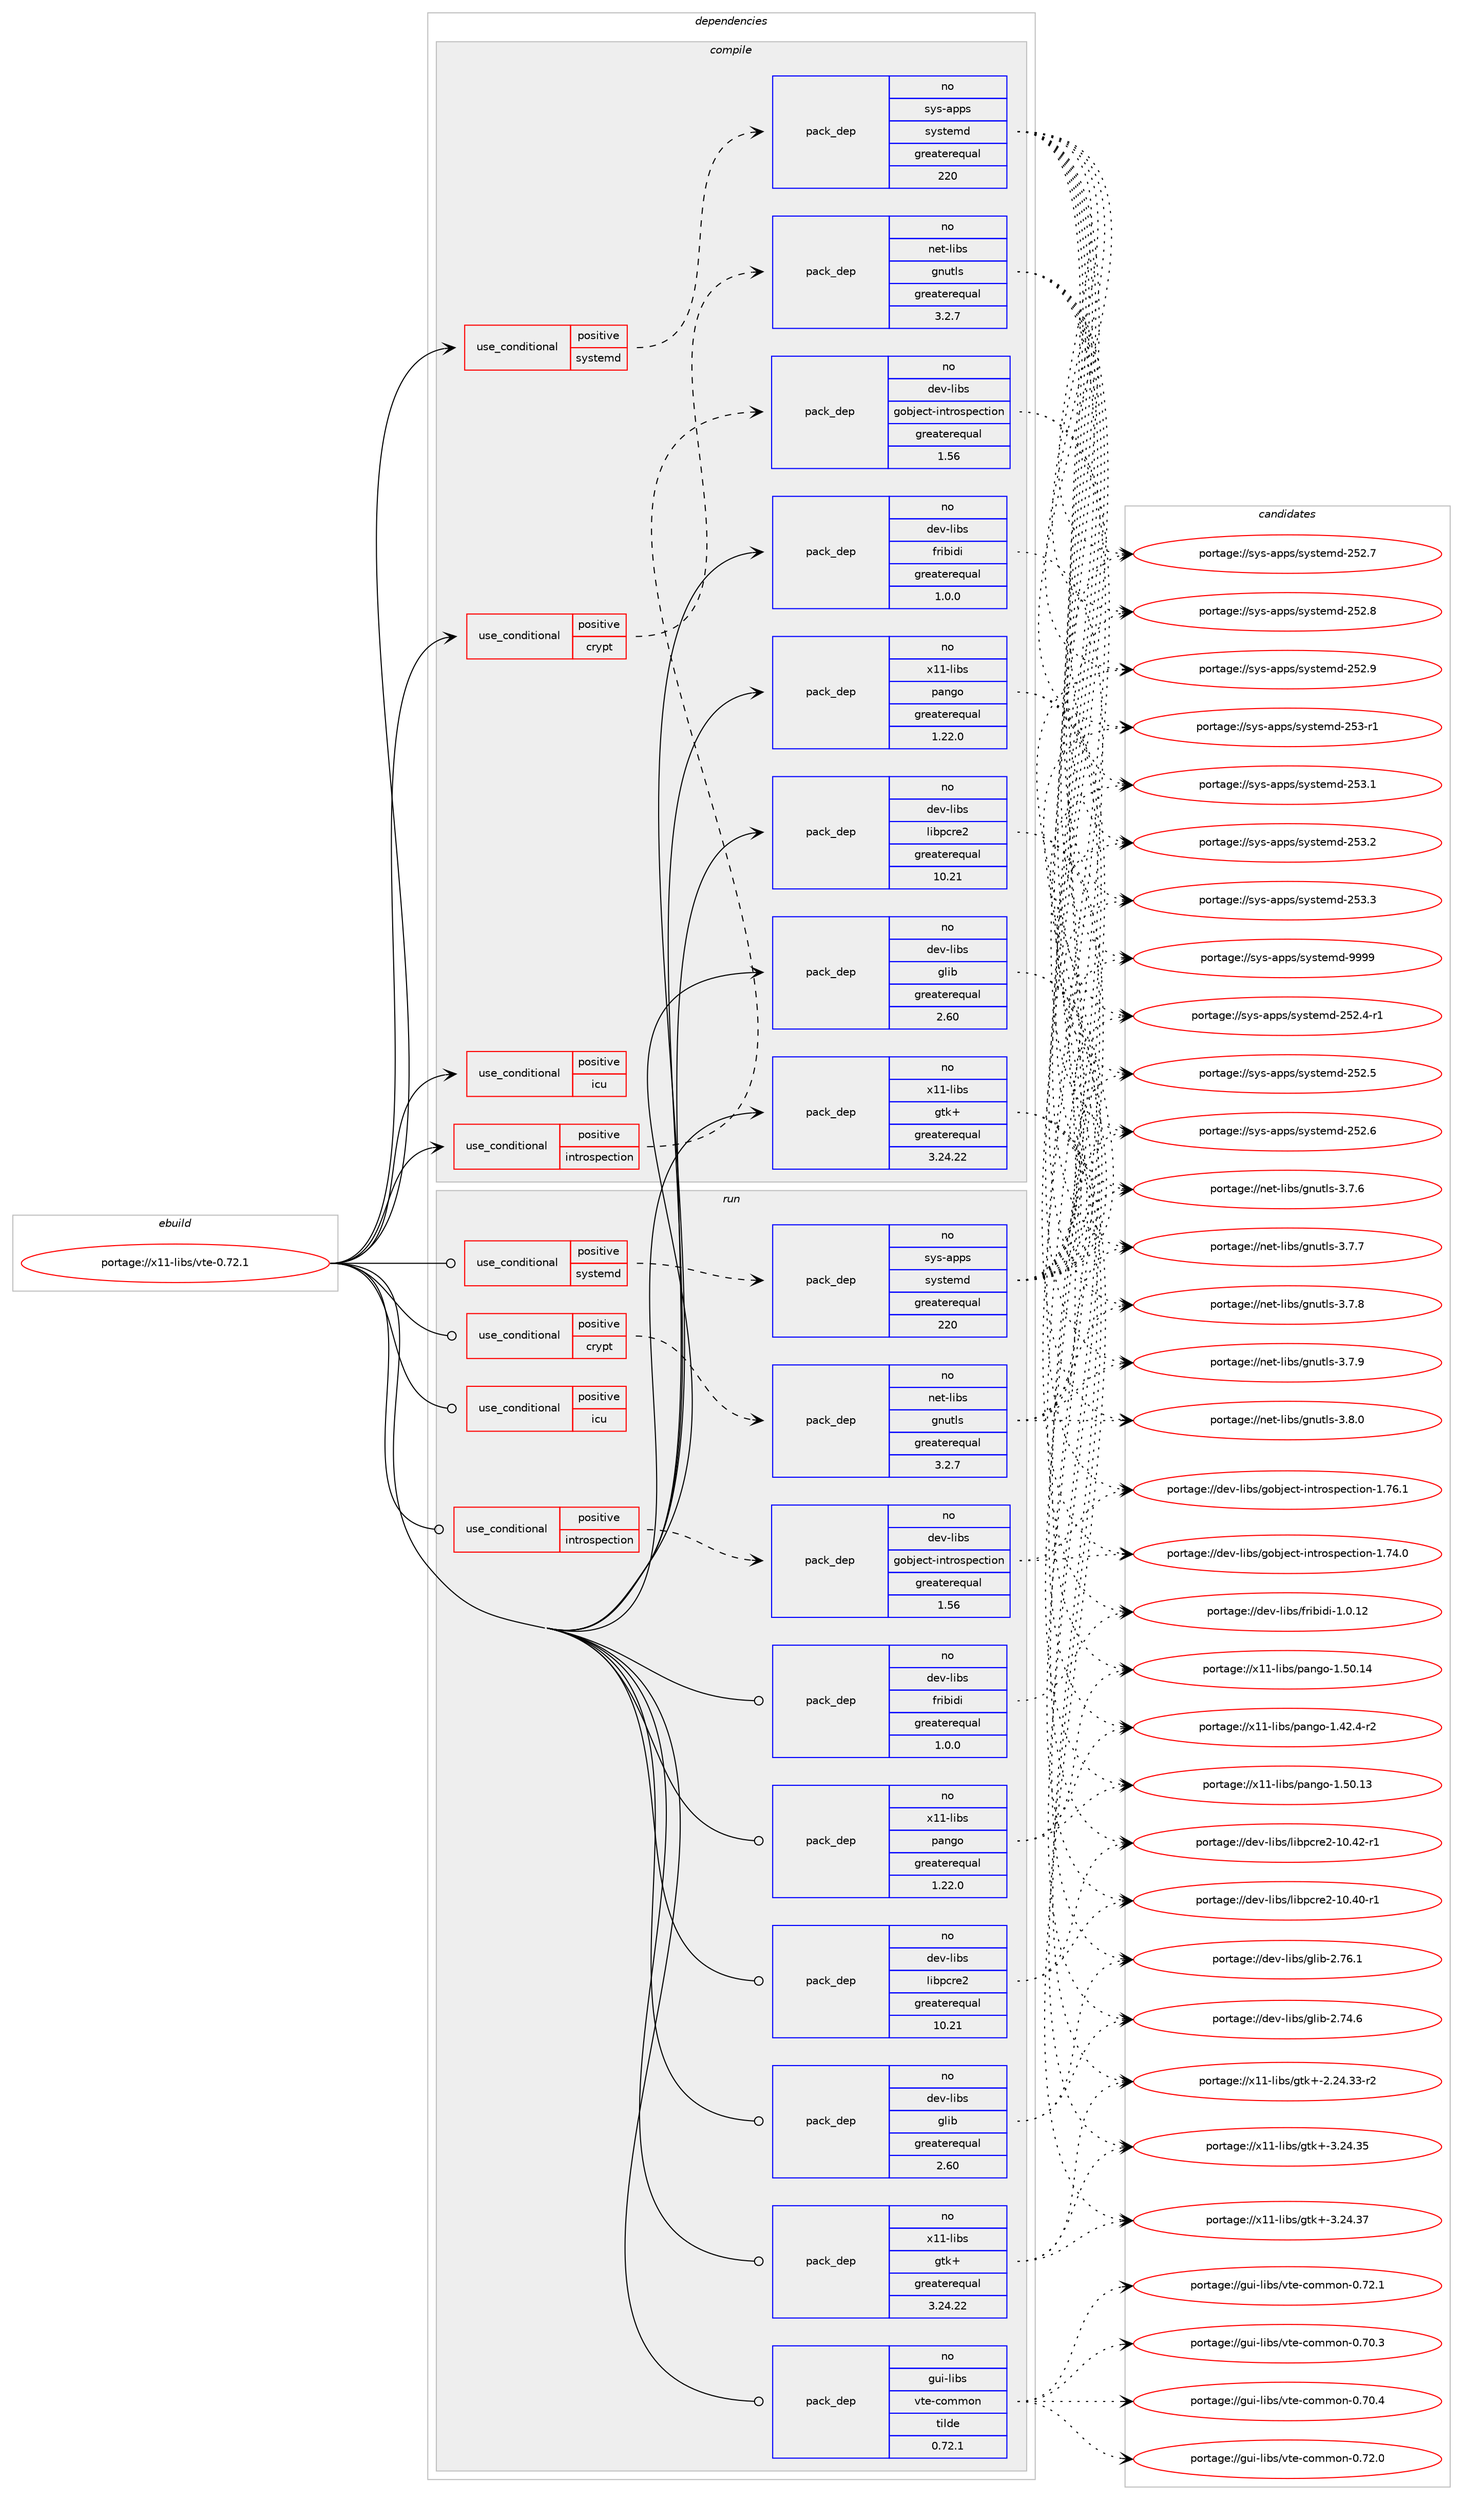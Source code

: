 digraph prolog {

# *************
# Graph options
# *************

newrank=true;
concentrate=true;
compound=true;
graph [rankdir=LR,fontname=Helvetica,fontsize=10,ranksep=1.5];#, ranksep=2.5, nodesep=0.2];
edge  [arrowhead=vee];
node  [fontname=Helvetica,fontsize=10];

# **********
# The ebuild
# **********

subgraph cluster_leftcol {
color=gray;
rank=same;
label=<<i>ebuild</i>>;
id [label="portage://x11-libs/vte-0.72.1", color=red, width=4, href="../x11-libs/vte-0.72.1.svg"];
}

# ****************
# The dependencies
# ****************

subgraph cluster_midcol {
color=gray;
label=<<i>dependencies</i>>;
subgraph cluster_compile {
fillcolor="#eeeeee";
style=filled;
label=<<i>compile</i>>;
subgraph cond136 {
dependency476 [label=<<TABLE BORDER="0" CELLBORDER="1" CELLSPACING="0" CELLPADDING="4"><TR><TD ROWSPAN="3" CELLPADDING="10">use_conditional</TD></TR><TR><TD>positive</TD></TR><TR><TD>crypt</TD></TR></TABLE>>, shape=none, color=red];
subgraph pack301 {
dependency477 [label=<<TABLE BORDER="0" CELLBORDER="1" CELLSPACING="0" CELLPADDING="4" WIDTH="220"><TR><TD ROWSPAN="6" CELLPADDING="30">pack_dep</TD></TR><TR><TD WIDTH="110">no</TD></TR><TR><TD>net-libs</TD></TR><TR><TD>gnutls</TD></TR><TR><TD>greaterequal</TD></TR><TR><TD>3.2.7</TD></TR></TABLE>>, shape=none, color=blue];
}
dependency476:e -> dependency477:w [weight=20,style="dashed",arrowhead="vee"];
}
id:e -> dependency476:w [weight=20,style="solid",arrowhead="vee"];
subgraph cond137 {
dependency478 [label=<<TABLE BORDER="0" CELLBORDER="1" CELLSPACING="0" CELLPADDING="4"><TR><TD ROWSPAN="3" CELLPADDING="10">use_conditional</TD></TR><TR><TD>positive</TD></TR><TR><TD>icu</TD></TR></TABLE>>, shape=none, color=red];
# *** BEGIN UNKNOWN DEPENDENCY TYPE (TODO) ***
# dependency478 -> package_dependency(portage://x11-libs/vte-0.72.1,install,no,dev-libs,icu,none,[,,],any_same_slot,[])
# *** END UNKNOWN DEPENDENCY TYPE (TODO) ***

}
id:e -> dependency478:w [weight=20,style="solid",arrowhead="vee"];
subgraph cond138 {
dependency479 [label=<<TABLE BORDER="0" CELLBORDER="1" CELLSPACING="0" CELLPADDING="4"><TR><TD ROWSPAN="3" CELLPADDING="10">use_conditional</TD></TR><TR><TD>positive</TD></TR><TR><TD>introspection</TD></TR></TABLE>>, shape=none, color=red];
subgraph pack302 {
dependency480 [label=<<TABLE BORDER="0" CELLBORDER="1" CELLSPACING="0" CELLPADDING="4" WIDTH="220"><TR><TD ROWSPAN="6" CELLPADDING="30">pack_dep</TD></TR><TR><TD WIDTH="110">no</TD></TR><TR><TD>dev-libs</TD></TR><TR><TD>gobject-introspection</TD></TR><TR><TD>greaterequal</TD></TR><TR><TD>1.56</TD></TR></TABLE>>, shape=none, color=blue];
}
dependency479:e -> dependency480:w [weight=20,style="dashed",arrowhead="vee"];
}
id:e -> dependency479:w [weight=20,style="solid",arrowhead="vee"];
subgraph cond139 {
dependency481 [label=<<TABLE BORDER="0" CELLBORDER="1" CELLSPACING="0" CELLPADDING="4"><TR><TD ROWSPAN="3" CELLPADDING="10">use_conditional</TD></TR><TR><TD>positive</TD></TR><TR><TD>systemd</TD></TR></TABLE>>, shape=none, color=red];
subgraph pack303 {
dependency482 [label=<<TABLE BORDER="0" CELLBORDER="1" CELLSPACING="0" CELLPADDING="4" WIDTH="220"><TR><TD ROWSPAN="6" CELLPADDING="30">pack_dep</TD></TR><TR><TD WIDTH="110">no</TD></TR><TR><TD>sys-apps</TD></TR><TR><TD>systemd</TD></TR><TR><TD>greaterequal</TD></TR><TR><TD>220</TD></TR></TABLE>>, shape=none, color=blue];
}
dependency481:e -> dependency482:w [weight=20,style="dashed",arrowhead="vee"];
}
id:e -> dependency481:w [weight=20,style="solid",arrowhead="vee"];
subgraph pack304 {
dependency483 [label=<<TABLE BORDER="0" CELLBORDER="1" CELLSPACING="0" CELLPADDING="4" WIDTH="220"><TR><TD ROWSPAN="6" CELLPADDING="30">pack_dep</TD></TR><TR><TD WIDTH="110">no</TD></TR><TR><TD>dev-libs</TD></TR><TR><TD>fribidi</TD></TR><TR><TD>greaterequal</TD></TR><TR><TD>1.0.0</TD></TR></TABLE>>, shape=none, color=blue];
}
id:e -> dependency483:w [weight=20,style="solid",arrowhead="vee"];
subgraph pack305 {
dependency484 [label=<<TABLE BORDER="0" CELLBORDER="1" CELLSPACING="0" CELLPADDING="4" WIDTH="220"><TR><TD ROWSPAN="6" CELLPADDING="30">pack_dep</TD></TR><TR><TD WIDTH="110">no</TD></TR><TR><TD>dev-libs</TD></TR><TR><TD>glib</TD></TR><TR><TD>greaterequal</TD></TR><TR><TD>2.60</TD></TR></TABLE>>, shape=none, color=blue];
}
id:e -> dependency484:w [weight=20,style="solid",arrowhead="vee"];
subgraph pack306 {
dependency485 [label=<<TABLE BORDER="0" CELLBORDER="1" CELLSPACING="0" CELLPADDING="4" WIDTH="220"><TR><TD ROWSPAN="6" CELLPADDING="30">pack_dep</TD></TR><TR><TD WIDTH="110">no</TD></TR><TR><TD>dev-libs</TD></TR><TR><TD>libpcre2</TD></TR><TR><TD>greaterequal</TD></TR><TR><TD>10.21</TD></TR></TABLE>>, shape=none, color=blue];
}
id:e -> dependency485:w [weight=20,style="solid",arrowhead="vee"];
# *** BEGIN UNKNOWN DEPENDENCY TYPE (TODO) ***
# id -> package_dependency(portage://x11-libs/vte-0.72.1,install,no,sys-libs,zlib,none,[,,],[],[])
# *** END UNKNOWN DEPENDENCY TYPE (TODO) ***

subgraph pack307 {
dependency486 [label=<<TABLE BORDER="0" CELLBORDER="1" CELLSPACING="0" CELLPADDING="4" WIDTH="220"><TR><TD ROWSPAN="6" CELLPADDING="30">pack_dep</TD></TR><TR><TD WIDTH="110">no</TD></TR><TR><TD>x11-libs</TD></TR><TR><TD>gtk+</TD></TR><TR><TD>greaterequal</TD></TR><TR><TD>3.24.22</TD></TR></TABLE>>, shape=none, color=blue];
}
id:e -> dependency486:w [weight=20,style="solid",arrowhead="vee"];
subgraph pack308 {
dependency487 [label=<<TABLE BORDER="0" CELLBORDER="1" CELLSPACING="0" CELLPADDING="4" WIDTH="220"><TR><TD ROWSPAN="6" CELLPADDING="30">pack_dep</TD></TR><TR><TD WIDTH="110">no</TD></TR><TR><TD>x11-libs</TD></TR><TR><TD>pango</TD></TR><TR><TD>greaterequal</TD></TR><TR><TD>1.22.0</TD></TR></TABLE>>, shape=none, color=blue];
}
id:e -> dependency487:w [weight=20,style="solid",arrowhead="vee"];
# *** BEGIN UNKNOWN DEPENDENCY TYPE (TODO) ***
# id -> package_dependency(portage://x11-libs/vte-0.72.1,install,no,x11-libs,pango,none,[,,],[],[use(optenable(introspection),none)])
# *** END UNKNOWN DEPENDENCY TYPE (TODO) ***

}
subgraph cluster_compileandrun {
fillcolor="#eeeeee";
style=filled;
label=<<i>compile and run</i>>;
}
subgraph cluster_run {
fillcolor="#eeeeee";
style=filled;
label=<<i>run</i>>;
subgraph cond140 {
dependency488 [label=<<TABLE BORDER="0" CELLBORDER="1" CELLSPACING="0" CELLPADDING="4"><TR><TD ROWSPAN="3" CELLPADDING="10">use_conditional</TD></TR><TR><TD>positive</TD></TR><TR><TD>crypt</TD></TR></TABLE>>, shape=none, color=red];
subgraph pack309 {
dependency489 [label=<<TABLE BORDER="0" CELLBORDER="1" CELLSPACING="0" CELLPADDING="4" WIDTH="220"><TR><TD ROWSPAN="6" CELLPADDING="30">pack_dep</TD></TR><TR><TD WIDTH="110">no</TD></TR><TR><TD>net-libs</TD></TR><TR><TD>gnutls</TD></TR><TR><TD>greaterequal</TD></TR><TR><TD>3.2.7</TD></TR></TABLE>>, shape=none, color=blue];
}
dependency488:e -> dependency489:w [weight=20,style="dashed",arrowhead="vee"];
}
id:e -> dependency488:w [weight=20,style="solid",arrowhead="odot"];
subgraph cond141 {
dependency490 [label=<<TABLE BORDER="0" CELLBORDER="1" CELLSPACING="0" CELLPADDING="4"><TR><TD ROWSPAN="3" CELLPADDING="10">use_conditional</TD></TR><TR><TD>positive</TD></TR><TR><TD>icu</TD></TR></TABLE>>, shape=none, color=red];
# *** BEGIN UNKNOWN DEPENDENCY TYPE (TODO) ***
# dependency490 -> package_dependency(portage://x11-libs/vte-0.72.1,run,no,dev-libs,icu,none,[,,],any_same_slot,[])
# *** END UNKNOWN DEPENDENCY TYPE (TODO) ***

}
id:e -> dependency490:w [weight=20,style="solid",arrowhead="odot"];
subgraph cond142 {
dependency491 [label=<<TABLE BORDER="0" CELLBORDER="1" CELLSPACING="0" CELLPADDING="4"><TR><TD ROWSPAN="3" CELLPADDING="10">use_conditional</TD></TR><TR><TD>positive</TD></TR><TR><TD>introspection</TD></TR></TABLE>>, shape=none, color=red];
subgraph pack310 {
dependency492 [label=<<TABLE BORDER="0" CELLBORDER="1" CELLSPACING="0" CELLPADDING="4" WIDTH="220"><TR><TD ROWSPAN="6" CELLPADDING="30">pack_dep</TD></TR><TR><TD WIDTH="110">no</TD></TR><TR><TD>dev-libs</TD></TR><TR><TD>gobject-introspection</TD></TR><TR><TD>greaterequal</TD></TR><TR><TD>1.56</TD></TR></TABLE>>, shape=none, color=blue];
}
dependency491:e -> dependency492:w [weight=20,style="dashed",arrowhead="vee"];
}
id:e -> dependency491:w [weight=20,style="solid",arrowhead="odot"];
subgraph cond143 {
dependency493 [label=<<TABLE BORDER="0" CELLBORDER="1" CELLSPACING="0" CELLPADDING="4"><TR><TD ROWSPAN="3" CELLPADDING="10">use_conditional</TD></TR><TR><TD>positive</TD></TR><TR><TD>systemd</TD></TR></TABLE>>, shape=none, color=red];
subgraph pack311 {
dependency494 [label=<<TABLE BORDER="0" CELLBORDER="1" CELLSPACING="0" CELLPADDING="4" WIDTH="220"><TR><TD ROWSPAN="6" CELLPADDING="30">pack_dep</TD></TR><TR><TD WIDTH="110">no</TD></TR><TR><TD>sys-apps</TD></TR><TR><TD>systemd</TD></TR><TR><TD>greaterequal</TD></TR><TR><TD>220</TD></TR></TABLE>>, shape=none, color=blue];
}
dependency493:e -> dependency494:w [weight=20,style="dashed",arrowhead="vee"];
}
id:e -> dependency493:w [weight=20,style="solid",arrowhead="odot"];
subgraph pack312 {
dependency495 [label=<<TABLE BORDER="0" CELLBORDER="1" CELLSPACING="0" CELLPADDING="4" WIDTH="220"><TR><TD ROWSPAN="6" CELLPADDING="30">pack_dep</TD></TR><TR><TD WIDTH="110">no</TD></TR><TR><TD>dev-libs</TD></TR><TR><TD>fribidi</TD></TR><TR><TD>greaterequal</TD></TR><TR><TD>1.0.0</TD></TR></TABLE>>, shape=none, color=blue];
}
id:e -> dependency495:w [weight=20,style="solid",arrowhead="odot"];
subgraph pack313 {
dependency496 [label=<<TABLE BORDER="0" CELLBORDER="1" CELLSPACING="0" CELLPADDING="4" WIDTH="220"><TR><TD ROWSPAN="6" CELLPADDING="30">pack_dep</TD></TR><TR><TD WIDTH="110">no</TD></TR><TR><TD>dev-libs</TD></TR><TR><TD>glib</TD></TR><TR><TD>greaterequal</TD></TR><TR><TD>2.60</TD></TR></TABLE>>, shape=none, color=blue];
}
id:e -> dependency496:w [weight=20,style="solid",arrowhead="odot"];
subgraph pack314 {
dependency497 [label=<<TABLE BORDER="0" CELLBORDER="1" CELLSPACING="0" CELLPADDING="4" WIDTH="220"><TR><TD ROWSPAN="6" CELLPADDING="30">pack_dep</TD></TR><TR><TD WIDTH="110">no</TD></TR><TR><TD>dev-libs</TD></TR><TR><TD>libpcre2</TD></TR><TR><TD>greaterequal</TD></TR><TR><TD>10.21</TD></TR></TABLE>>, shape=none, color=blue];
}
id:e -> dependency497:w [weight=20,style="solid",arrowhead="odot"];
subgraph pack315 {
dependency498 [label=<<TABLE BORDER="0" CELLBORDER="1" CELLSPACING="0" CELLPADDING="4" WIDTH="220"><TR><TD ROWSPAN="6" CELLPADDING="30">pack_dep</TD></TR><TR><TD WIDTH="110">no</TD></TR><TR><TD>gui-libs</TD></TR><TR><TD>vte-common</TD></TR><TR><TD>tilde</TD></TR><TR><TD>0.72.1</TD></TR></TABLE>>, shape=none, color=blue];
}
id:e -> dependency498:w [weight=20,style="solid",arrowhead="odot"];
# *** BEGIN UNKNOWN DEPENDENCY TYPE (TODO) ***
# id -> package_dependency(portage://x11-libs/vte-0.72.1,run,no,sys-libs,zlib,none,[,,],[],[])
# *** END UNKNOWN DEPENDENCY TYPE (TODO) ***

subgraph pack316 {
dependency499 [label=<<TABLE BORDER="0" CELLBORDER="1" CELLSPACING="0" CELLPADDING="4" WIDTH="220"><TR><TD ROWSPAN="6" CELLPADDING="30">pack_dep</TD></TR><TR><TD WIDTH="110">no</TD></TR><TR><TD>x11-libs</TD></TR><TR><TD>gtk+</TD></TR><TR><TD>greaterequal</TD></TR><TR><TD>3.24.22</TD></TR></TABLE>>, shape=none, color=blue];
}
id:e -> dependency499:w [weight=20,style="solid",arrowhead="odot"];
subgraph pack317 {
dependency500 [label=<<TABLE BORDER="0" CELLBORDER="1" CELLSPACING="0" CELLPADDING="4" WIDTH="220"><TR><TD ROWSPAN="6" CELLPADDING="30">pack_dep</TD></TR><TR><TD WIDTH="110">no</TD></TR><TR><TD>x11-libs</TD></TR><TR><TD>pango</TD></TR><TR><TD>greaterequal</TD></TR><TR><TD>1.22.0</TD></TR></TABLE>>, shape=none, color=blue];
}
id:e -> dependency500:w [weight=20,style="solid",arrowhead="odot"];
# *** BEGIN UNKNOWN DEPENDENCY TYPE (TODO) ***
# id -> package_dependency(portage://x11-libs/vte-0.72.1,run,no,x11-libs,pango,none,[,,],[],[use(optenable(introspection),none)])
# *** END UNKNOWN DEPENDENCY TYPE (TODO) ***

}
}

# **************
# The candidates
# **************

subgraph cluster_choices {
rank=same;
color=gray;
label=<<i>candidates</i>>;

subgraph choice301 {
color=black;
nodesep=1;
choice110101116451081059811547103110117116108115455146554654 [label="portage://net-libs/gnutls-3.7.6", color=red, width=4,href="../net-libs/gnutls-3.7.6.svg"];
choice110101116451081059811547103110117116108115455146554655 [label="portage://net-libs/gnutls-3.7.7", color=red, width=4,href="../net-libs/gnutls-3.7.7.svg"];
choice110101116451081059811547103110117116108115455146554656 [label="portage://net-libs/gnutls-3.7.8", color=red, width=4,href="../net-libs/gnutls-3.7.8.svg"];
choice110101116451081059811547103110117116108115455146554657 [label="portage://net-libs/gnutls-3.7.9", color=red, width=4,href="../net-libs/gnutls-3.7.9.svg"];
choice110101116451081059811547103110117116108115455146564648 [label="portage://net-libs/gnutls-3.8.0", color=red, width=4,href="../net-libs/gnutls-3.8.0.svg"];
dependency477:e -> choice110101116451081059811547103110117116108115455146554654:w [style=dotted,weight="100"];
dependency477:e -> choice110101116451081059811547103110117116108115455146554655:w [style=dotted,weight="100"];
dependency477:e -> choice110101116451081059811547103110117116108115455146554656:w [style=dotted,weight="100"];
dependency477:e -> choice110101116451081059811547103110117116108115455146554657:w [style=dotted,weight="100"];
dependency477:e -> choice110101116451081059811547103110117116108115455146564648:w [style=dotted,weight="100"];
}
subgraph choice302 {
color=black;
nodesep=1;
choice1001011184510810598115471031119810610199116451051101161141111151121019911610511111045494655524648 [label="portage://dev-libs/gobject-introspection-1.74.0", color=red, width=4,href="../dev-libs/gobject-introspection-1.74.0.svg"];
choice1001011184510810598115471031119810610199116451051101161141111151121019911610511111045494655544649 [label="portage://dev-libs/gobject-introspection-1.76.1", color=red, width=4,href="../dev-libs/gobject-introspection-1.76.1.svg"];
dependency480:e -> choice1001011184510810598115471031119810610199116451051101161141111151121019911610511111045494655524648:w [style=dotted,weight="100"];
dependency480:e -> choice1001011184510810598115471031119810610199116451051101161141111151121019911610511111045494655544649:w [style=dotted,weight="100"];
}
subgraph choice303 {
color=black;
nodesep=1;
choice1151211154597112112115471151211151161011091004550535046524511449 [label="portage://sys-apps/systemd-252.4-r1", color=red, width=4,href="../sys-apps/systemd-252.4-r1.svg"];
choice115121115459711211211547115121115116101109100455053504653 [label="portage://sys-apps/systemd-252.5", color=red, width=4,href="../sys-apps/systemd-252.5.svg"];
choice115121115459711211211547115121115116101109100455053504654 [label="portage://sys-apps/systemd-252.6", color=red, width=4,href="../sys-apps/systemd-252.6.svg"];
choice115121115459711211211547115121115116101109100455053504655 [label="portage://sys-apps/systemd-252.7", color=red, width=4,href="../sys-apps/systemd-252.7.svg"];
choice115121115459711211211547115121115116101109100455053504656 [label="portage://sys-apps/systemd-252.8", color=red, width=4,href="../sys-apps/systemd-252.8.svg"];
choice115121115459711211211547115121115116101109100455053504657 [label="portage://sys-apps/systemd-252.9", color=red, width=4,href="../sys-apps/systemd-252.9.svg"];
choice115121115459711211211547115121115116101109100455053514511449 [label="portage://sys-apps/systemd-253-r1", color=red, width=4,href="../sys-apps/systemd-253-r1.svg"];
choice115121115459711211211547115121115116101109100455053514649 [label="portage://sys-apps/systemd-253.1", color=red, width=4,href="../sys-apps/systemd-253.1.svg"];
choice115121115459711211211547115121115116101109100455053514650 [label="portage://sys-apps/systemd-253.2", color=red, width=4,href="../sys-apps/systemd-253.2.svg"];
choice115121115459711211211547115121115116101109100455053514651 [label="portage://sys-apps/systemd-253.3", color=red, width=4,href="../sys-apps/systemd-253.3.svg"];
choice1151211154597112112115471151211151161011091004557575757 [label="portage://sys-apps/systemd-9999", color=red, width=4,href="../sys-apps/systemd-9999.svg"];
dependency482:e -> choice1151211154597112112115471151211151161011091004550535046524511449:w [style=dotted,weight="100"];
dependency482:e -> choice115121115459711211211547115121115116101109100455053504653:w [style=dotted,weight="100"];
dependency482:e -> choice115121115459711211211547115121115116101109100455053504654:w [style=dotted,weight="100"];
dependency482:e -> choice115121115459711211211547115121115116101109100455053504655:w [style=dotted,weight="100"];
dependency482:e -> choice115121115459711211211547115121115116101109100455053504656:w [style=dotted,weight="100"];
dependency482:e -> choice115121115459711211211547115121115116101109100455053504657:w [style=dotted,weight="100"];
dependency482:e -> choice115121115459711211211547115121115116101109100455053514511449:w [style=dotted,weight="100"];
dependency482:e -> choice115121115459711211211547115121115116101109100455053514649:w [style=dotted,weight="100"];
dependency482:e -> choice115121115459711211211547115121115116101109100455053514650:w [style=dotted,weight="100"];
dependency482:e -> choice115121115459711211211547115121115116101109100455053514651:w [style=dotted,weight="100"];
dependency482:e -> choice1151211154597112112115471151211151161011091004557575757:w [style=dotted,weight="100"];
}
subgraph choice304 {
color=black;
nodesep=1;
choice1001011184510810598115471021141059810510010545494648464950 [label="portage://dev-libs/fribidi-1.0.12", color=red, width=4,href="../dev-libs/fribidi-1.0.12.svg"];
dependency483:e -> choice1001011184510810598115471021141059810510010545494648464950:w [style=dotted,weight="100"];
}
subgraph choice305 {
color=black;
nodesep=1;
choice1001011184510810598115471031081059845504655524654 [label="portage://dev-libs/glib-2.74.6", color=red, width=4,href="../dev-libs/glib-2.74.6.svg"];
choice1001011184510810598115471031081059845504655544649 [label="portage://dev-libs/glib-2.76.1", color=red, width=4,href="../dev-libs/glib-2.76.1.svg"];
dependency484:e -> choice1001011184510810598115471031081059845504655524654:w [style=dotted,weight="100"];
dependency484:e -> choice1001011184510810598115471031081059845504655544649:w [style=dotted,weight="100"];
}
subgraph choice306 {
color=black;
nodesep=1;
choice1001011184510810598115471081059811299114101504549484652484511449 [label="portage://dev-libs/libpcre2-10.40-r1", color=red, width=4,href="../dev-libs/libpcre2-10.40-r1.svg"];
choice1001011184510810598115471081059811299114101504549484652504511449 [label="portage://dev-libs/libpcre2-10.42-r1", color=red, width=4,href="../dev-libs/libpcre2-10.42-r1.svg"];
dependency485:e -> choice1001011184510810598115471081059811299114101504549484652484511449:w [style=dotted,weight="100"];
dependency485:e -> choice1001011184510810598115471081059811299114101504549484652504511449:w [style=dotted,weight="100"];
}
subgraph choice307 {
color=black;
nodesep=1;
choice12049494510810598115471031161074345504650524651514511450 [label="portage://x11-libs/gtk+-2.24.33-r2", color=red, width=4,href="../x11-libs/gtk+-2.24.33-r2.svg"];
choice1204949451081059811547103116107434551465052465153 [label="portage://x11-libs/gtk+-3.24.35", color=red, width=4,href="../x11-libs/gtk+-3.24.35.svg"];
choice1204949451081059811547103116107434551465052465155 [label="portage://x11-libs/gtk+-3.24.37", color=red, width=4,href="../x11-libs/gtk+-3.24.37.svg"];
dependency486:e -> choice12049494510810598115471031161074345504650524651514511450:w [style=dotted,weight="100"];
dependency486:e -> choice1204949451081059811547103116107434551465052465153:w [style=dotted,weight="100"];
dependency486:e -> choice1204949451081059811547103116107434551465052465155:w [style=dotted,weight="100"];
}
subgraph choice308 {
color=black;
nodesep=1;
choice120494945108105981154711297110103111454946525046524511450 [label="portage://x11-libs/pango-1.42.4-r2", color=red, width=4,href="../x11-libs/pango-1.42.4-r2.svg"];
choice1204949451081059811547112971101031114549465348464951 [label="portage://x11-libs/pango-1.50.13", color=red, width=4,href="../x11-libs/pango-1.50.13.svg"];
choice1204949451081059811547112971101031114549465348464952 [label="portage://x11-libs/pango-1.50.14", color=red, width=4,href="../x11-libs/pango-1.50.14.svg"];
dependency487:e -> choice120494945108105981154711297110103111454946525046524511450:w [style=dotted,weight="100"];
dependency487:e -> choice1204949451081059811547112971101031114549465348464951:w [style=dotted,weight="100"];
dependency487:e -> choice1204949451081059811547112971101031114549465348464952:w [style=dotted,weight="100"];
}
subgraph choice309 {
color=black;
nodesep=1;
choice110101116451081059811547103110117116108115455146554654 [label="portage://net-libs/gnutls-3.7.6", color=red, width=4,href="../net-libs/gnutls-3.7.6.svg"];
choice110101116451081059811547103110117116108115455146554655 [label="portage://net-libs/gnutls-3.7.7", color=red, width=4,href="../net-libs/gnutls-3.7.7.svg"];
choice110101116451081059811547103110117116108115455146554656 [label="portage://net-libs/gnutls-3.7.8", color=red, width=4,href="../net-libs/gnutls-3.7.8.svg"];
choice110101116451081059811547103110117116108115455146554657 [label="portage://net-libs/gnutls-3.7.9", color=red, width=4,href="../net-libs/gnutls-3.7.9.svg"];
choice110101116451081059811547103110117116108115455146564648 [label="portage://net-libs/gnutls-3.8.0", color=red, width=4,href="../net-libs/gnutls-3.8.0.svg"];
dependency489:e -> choice110101116451081059811547103110117116108115455146554654:w [style=dotted,weight="100"];
dependency489:e -> choice110101116451081059811547103110117116108115455146554655:w [style=dotted,weight="100"];
dependency489:e -> choice110101116451081059811547103110117116108115455146554656:w [style=dotted,weight="100"];
dependency489:e -> choice110101116451081059811547103110117116108115455146554657:w [style=dotted,weight="100"];
dependency489:e -> choice110101116451081059811547103110117116108115455146564648:w [style=dotted,weight="100"];
}
subgraph choice310 {
color=black;
nodesep=1;
choice1001011184510810598115471031119810610199116451051101161141111151121019911610511111045494655524648 [label="portage://dev-libs/gobject-introspection-1.74.0", color=red, width=4,href="../dev-libs/gobject-introspection-1.74.0.svg"];
choice1001011184510810598115471031119810610199116451051101161141111151121019911610511111045494655544649 [label="portage://dev-libs/gobject-introspection-1.76.1", color=red, width=4,href="../dev-libs/gobject-introspection-1.76.1.svg"];
dependency492:e -> choice1001011184510810598115471031119810610199116451051101161141111151121019911610511111045494655524648:w [style=dotted,weight="100"];
dependency492:e -> choice1001011184510810598115471031119810610199116451051101161141111151121019911610511111045494655544649:w [style=dotted,weight="100"];
}
subgraph choice311 {
color=black;
nodesep=1;
choice1151211154597112112115471151211151161011091004550535046524511449 [label="portage://sys-apps/systemd-252.4-r1", color=red, width=4,href="../sys-apps/systemd-252.4-r1.svg"];
choice115121115459711211211547115121115116101109100455053504653 [label="portage://sys-apps/systemd-252.5", color=red, width=4,href="../sys-apps/systemd-252.5.svg"];
choice115121115459711211211547115121115116101109100455053504654 [label="portage://sys-apps/systemd-252.6", color=red, width=4,href="../sys-apps/systemd-252.6.svg"];
choice115121115459711211211547115121115116101109100455053504655 [label="portage://sys-apps/systemd-252.7", color=red, width=4,href="../sys-apps/systemd-252.7.svg"];
choice115121115459711211211547115121115116101109100455053504656 [label="portage://sys-apps/systemd-252.8", color=red, width=4,href="../sys-apps/systemd-252.8.svg"];
choice115121115459711211211547115121115116101109100455053504657 [label="portage://sys-apps/systemd-252.9", color=red, width=4,href="../sys-apps/systemd-252.9.svg"];
choice115121115459711211211547115121115116101109100455053514511449 [label="portage://sys-apps/systemd-253-r1", color=red, width=4,href="../sys-apps/systemd-253-r1.svg"];
choice115121115459711211211547115121115116101109100455053514649 [label="portage://sys-apps/systemd-253.1", color=red, width=4,href="../sys-apps/systemd-253.1.svg"];
choice115121115459711211211547115121115116101109100455053514650 [label="portage://sys-apps/systemd-253.2", color=red, width=4,href="../sys-apps/systemd-253.2.svg"];
choice115121115459711211211547115121115116101109100455053514651 [label="portage://sys-apps/systemd-253.3", color=red, width=4,href="../sys-apps/systemd-253.3.svg"];
choice1151211154597112112115471151211151161011091004557575757 [label="portage://sys-apps/systemd-9999", color=red, width=4,href="../sys-apps/systemd-9999.svg"];
dependency494:e -> choice1151211154597112112115471151211151161011091004550535046524511449:w [style=dotted,weight="100"];
dependency494:e -> choice115121115459711211211547115121115116101109100455053504653:w [style=dotted,weight="100"];
dependency494:e -> choice115121115459711211211547115121115116101109100455053504654:w [style=dotted,weight="100"];
dependency494:e -> choice115121115459711211211547115121115116101109100455053504655:w [style=dotted,weight="100"];
dependency494:e -> choice115121115459711211211547115121115116101109100455053504656:w [style=dotted,weight="100"];
dependency494:e -> choice115121115459711211211547115121115116101109100455053504657:w [style=dotted,weight="100"];
dependency494:e -> choice115121115459711211211547115121115116101109100455053514511449:w [style=dotted,weight="100"];
dependency494:e -> choice115121115459711211211547115121115116101109100455053514649:w [style=dotted,weight="100"];
dependency494:e -> choice115121115459711211211547115121115116101109100455053514650:w [style=dotted,weight="100"];
dependency494:e -> choice115121115459711211211547115121115116101109100455053514651:w [style=dotted,weight="100"];
dependency494:e -> choice1151211154597112112115471151211151161011091004557575757:w [style=dotted,weight="100"];
}
subgraph choice312 {
color=black;
nodesep=1;
choice1001011184510810598115471021141059810510010545494648464950 [label="portage://dev-libs/fribidi-1.0.12", color=red, width=4,href="../dev-libs/fribidi-1.0.12.svg"];
dependency495:e -> choice1001011184510810598115471021141059810510010545494648464950:w [style=dotted,weight="100"];
}
subgraph choice313 {
color=black;
nodesep=1;
choice1001011184510810598115471031081059845504655524654 [label="portage://dev-libs/glib-2.74.6", color=red, width=4,href="../dev-libs/glib-2.74.6.svg"];
choice1001011184510810598115471031081059845504655544649 [label="portage://dev-libs/glib-2.76.1", color=red, width=4,href="../dev-libs/glib-2.76.1.svg"];
dependency496:e -> choice1001011184510810598115471031081059845504655524654:w [style=dotted,weight="100"];
dependency496:e -> choice1001011184510810598115471031081059845504655544649:w [style=dotted,weight="100"];
}
subgraph choice314 {
color=black;
nodesep=1;
choice1001011184510810598115471081059811299114101504549484652484511449 [label="portage://dev-libs/libpcre2-10.40-r1", color=red, width=4,href="../dev-libs/libpcre2-10.40-r1.svg"];
choice1001011184510810598115471081059811299114101504549484652504511449 [label="portage://dev-libs/libpcre2-10.42-r1", color=red, width=4,href="../dev-libs/libpcre2-10.42-r1.svg"];
dependency497:e -> choice1001011184510810598115471081059811299114101504549484652484511449:w [style=dotted,weight="100"];
dependency497:e -> choice1001011184510810598115471081059811299114101504549484652504511449:w [style=dotted,weight="100"];
}
subgraph choice315 {
color=black;
nodesep=1;
choice103117105451081059811547118116101459911110910911111045484655484651 [label="portage://gui-libs/vte-common-0.70.3", color=red, width=4,href="../gui-libs/vte-common-0.70.3.svg"];
choice103117105451081059811547118116101459911110910911111045484655484652 [label="portage://gui-libs/vte-common-0.70.4", color=red, width=4,href="../gui-libs/vte-common-0.70.4.svg"];
choice103117105451081059811547118116101459911110910911111045484655504648 [label="portage://gui-libs/vte-common-0.72.0", color=red, width=4,href="../gui-libs/vte-common-0.72.0.svg"];
choice103117105451081059811547118116101459911110910911111045484655504649 [label="portage://gui-libs/vte-common-0.72.1", color=red, width=4,href="../gui-libs/vte-common-0.72.1.svg"];
dependency498:e -> choice103117105451081059811547118116101459911110910911111045484655484651:w [style=dotted,weight="100"];
dependency498:e -> choice103117105451081059811547118116101459911110910911111045484655484652:w [style=dotted,weight="100"];
dependency498:e -> choice103117105451081059811547118116101459911110910911111045484655504648:w [style=dotted,weight="100"];
dependency498:e -> choice103117105451081059811547118116101459911110910911111045484655504649:w [style=dotted,weight="100"];
}
subgraph choice316 {
color=black;
nodesep=1;
choice12049494510810598115471031161074345504650524651514511450 [label="portage://x11-libs/gtk+-2.24.33-r2", color=red, width=4,href="../x11-libs/gtk+-2.24.33-r2.svg"];
choice1204949451081059811547103116107434551465052465153 [label="portage://x11-libs/gtk+-3.24.35", color=red, width=4,href="../x11-libs/gtk+-3.24.35.svg"];
choice1204949451081059811547103116107434551465052465155 [label="portage://x11-libs/gtk+-3.24.37", color=red, width=4,href="../x11-libs/gtk+-3.24.37.svg"];
dependency499:e -> choice12049494510810598115471031161074345504650524651514511450:w [style=dotted,weight="100"];
dependency499:e -> choice1204949451081059811547103116107434551465052465153:w [style=dotted,weight="100"];
dependency499:e -> choice1204949451081059811547103116107434551465052465155:w [style=dotted,weight="100"];
}
subgraph choice317 {
color=black;
nodesep=1;
choice120494945108105981154711297110103111454946525046524511450 [label="portage://x11-libs/pango-1.42.4-r2", color=red, width=4,href="../x11-libs/pango-1.42.4-r2.svg"];
choice1204949451081059811547112971101031114549465348464951 [label="portage://x11-libs/pango-1.50.13", color=red, width=4,href="../x11-libs/pango-1.50.13.svg"];
choice1204949451081059811547112971101031114549465348464952 [label="portage://x11-libs/pango-1.50.14", color=red, width=4,href="../x11-libs/pango-1.50.14.svg"];
dependency500:e -> choice120494945108105981154711297110103111454946525046524511450:w [style=dotted,weight="100"];
dependency500:e -> choice1204949451081059811547112971101031114549465348464951:w [style=dotted,weight="100"];
dependency500:e -> choice1204949451081059811547112971101031114549465348464952:w [style=dotted,weight="100"];
}
}

}
